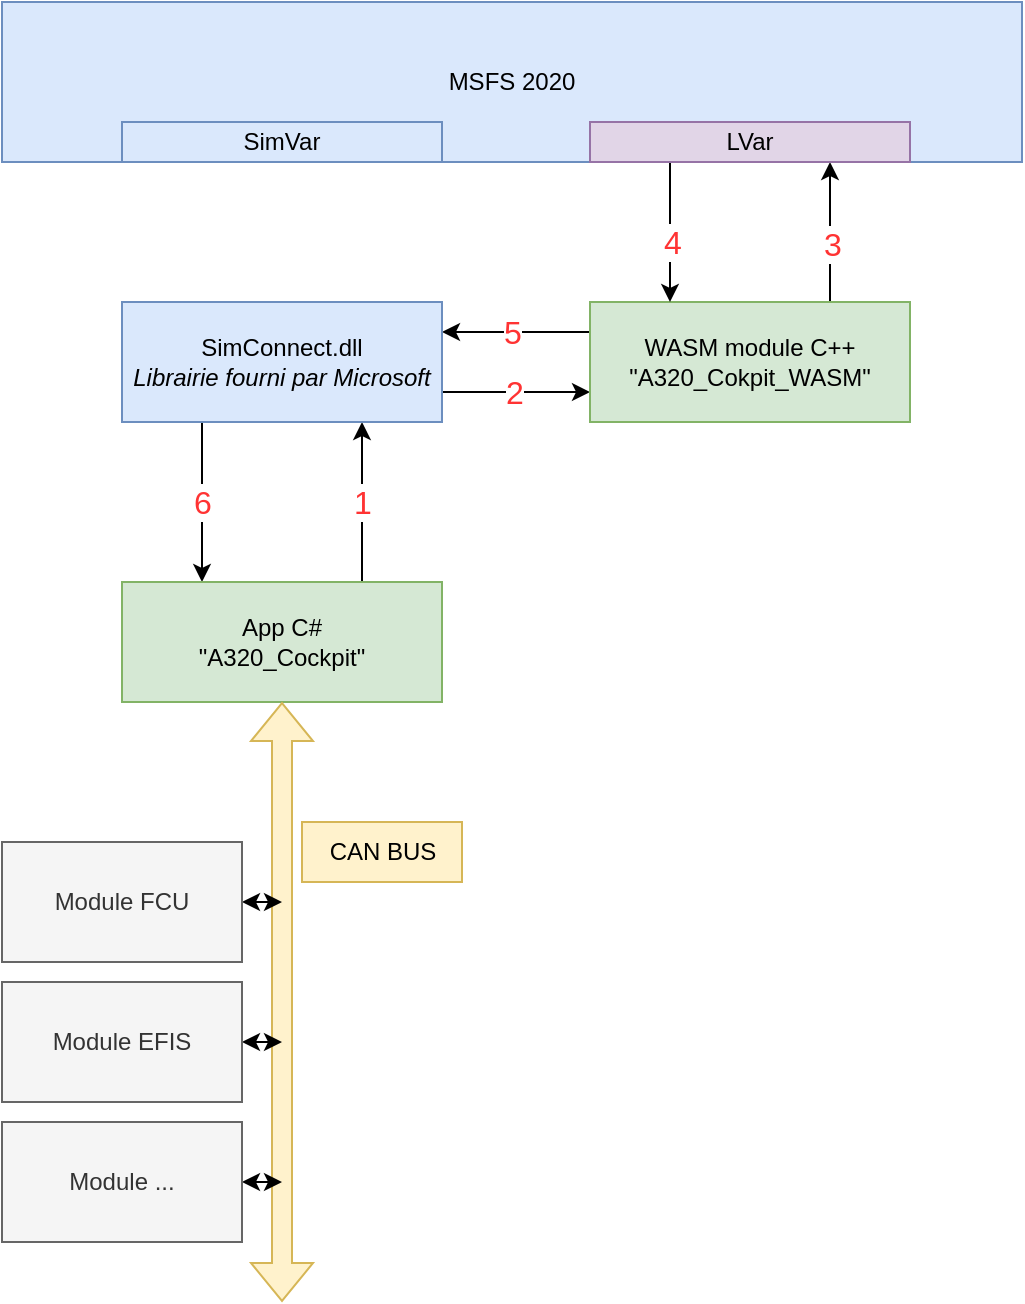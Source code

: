 <mxfile version="20.8.5" type="device"><diagram id="8S7ezao99LDPRGqu9Bz4" name="Page-1"><mxGraphModel dx="1214" dy="777" grid="1" gridSize="10" guides="1" tooltips="1" connect="1" arrows="1" fold="1" page="1" pageScale="1" pageWidth="827" pageHeight="1169" math="0" shadow="0"><root><mxCell id="0"/><mxCell id="1" parent="0"/><mxCell id="n3MNsSUm98va7HqY0NwP-1" value="MSFS 2020" style="rounded=0;whiteSpace=wrap;html=1;fillColor=#dae8fc;strokeColor=#6c8ebf;" parent="1" vertex="1"><mxGeometry x="120" y="190" width="510" height="80" as="geometry"/></mxCell><mxCell id="n3MNsSUm98va7HqY0NwP-8" style="edgeStyle=orthogonalEdgeStyle;rounded=0;orthogonalLoop=1;jettySize=auto;html=1;exitX=1;exitY=0.25;exitDx=0;exitDy=0;entryX=0;entryY=0.25;entryDx=0;entryDy=0;startArrow=classic;startFill=1;endArrow=none;endFill=0;" parent="1" source="n3MNsSUm98va7HqY0NwP-2" target="n3MNsSUm98va7HqY0NwP-3" edge="1"><mxGeometry relative="1" as="geometry"/></mxCell><mxCell id="n3MNsSUm98va7HqY0NwP-28" value="5" style="edgeLabel;html=1;align=center;verticalAlign=middle;resizable=0;points=[];fontSize=16;fontColor=#FF3333;" parent="n3MNsSUm98va7HqY0NwP-8" vertex="1" connectable="0"><mxGeometry x="0.243" relative="1" as="geometry"><mxPoint x="-11" as="offset"/></mxGeometry></mxCell><mxCell id="n3MNsSUm98va7HqY0NwP-9" style="edgeStyle=orthogonalEdgeStyle;rounded=0;orthogonalLoop=1;jettySize=auto;html=1;exitX=1;exitY=0.75;exitDx=0;exitDy=0;entryX=0;entryY=0.75;entryDx=0;entryDy=0;" parent="1" source="n3MNsSUm98va7HqY0NwP-2" target="n3MNsSUm98va7HqY0NwP-3" edge="1"><mxGeometry relative="1" as="geometry"/></mxCell><mxCell id="n3MNsSUm98va7HqY0NwP-26" value="2" style="edgeLabel;html=1;align=center;verticalAlign=middle;resizable=0;points=[];fontSize=16;fontColor=#FF3333;" parent="n3MNsSUm98va7HqY0NwP-9" vertex="1" connectable="0"><mxGeometry x="0.197" relative="1" as="geometry"><mxPoint x="-9" as="offset"/></mxGeometry></mxCell><mxCell id="n3MNsSUm98va7HqY0NwP-10" style="edgeStyle=orthogonalEdgeStyle;rounded=0;orthogonalLoop=1;jettySize=auto;html=1;exitX=0.75;exitY=1;exitDx=0;exitDy=0;entryX=0.75;entryY=0;entryDx=0;entryDy=0;startArrow=classic;startFill=1;endArrow=none;endFill=0;" parent="1" source="n3MNsSUm98va7HqY0NwP-2" target="n3MNsSUm98va7HqY0NwP-4" edge="1"><mxGeometry relative="1" as="geometry"/></mxCell><mxCell id="n3MNsSUm98va7HqY0NwP-22" value="1" style="edgeLabel;html=1;align=center;verticalAlign=middle;resizable=0;points=[];fontSize=16;fontColor=#FF3333;" parent="n3MNsSUm98va7HqY0NwP-10" vertex="1" connectable="0"><mxGeometry x="0.229" relative="1" as="geometry"><mxPoint y="-9" as="offset"/></mxGeometry></mxCell><mxCell id="n3MNsSUm98va7HqY0NwP-11" style="edgeStyle=orthogonalEdgeStyle;rounded=0;orthogonalLoop=1;jettySize=auto;html=1;exitX=0.25;exitY=1;exitDx=0;exitDy=0;entryX=0.25;entryY=0;entryDx=0;entryDy=0;" parent="1" source="n3MNsSUm98va7HqY0NwP-2" target="n3MNsSUm98va7HqY0NwP-4" edge="1"><mxGeometry relative="1" as="geometry"/></mxCell><mxCell id="n3MNsSUm98va7HqY0NwP-29" value="6" style="edgeLabel;html=1;align=center;verticalAlign=middle;resizable=0;points=[];fontSize=16;fontColor=#FF3333;" parent="n3MNsSUm98va7HqY0NwP-11" vertex="1" connectable="0"><mxGeometry x="-0.257" relative="1" as="geometry"><mxPoint y="10" as="offset"/></mxGeometry></mxCell><mxCell id="n3MNsSUm98va7HqY0NwP-2" value="SimConnect.dll&lt;br&gt;&lt;i&gt;Librairie fourni par Microsoft&lt;/i&gt;" style="rounded=0;whiteSpace=wrap;html=1;fillColor=#dae8fc;strokeColor=#6c8ebf;" parent="1" vertex="1"><mxGeometry x="180" y="340" width="160" height="60" as="geometry"/></mxCell><mxCell id="n3MNsSUm98va7HqY0NwP-17" style="edgeStyle=orthogonalEdgeStyle;rounded=0;orthogonalLoop=1;jettySize=auto;html=1;exitX=0.75;exitY=0;exitDx=0;exitDy=0;entryX=0.75;entryY=1;entryDx=0;entryDy=0;startArrow=none;startFill=0;endArrow=classic;endFill=1;" parent="1" source="n3MNsSUm98va7HqY0NwP-3" target="n3MNsSUm98va7HqY0NwP-15" edge="1"><mxGeometry relative="1" as="geometry"/></mxCell><mxCell id="n3MNsSUm98va7HqY0NwP-25" value="3" style="edgeLabel;html=1;align=center;verticalAlign=middle;resizable=0;points=[];fontSize=16;fontColor=#FF3333;" parent="n3MNsSUm98va7HqY0NwP-17" vertex="1" connectable="0"><mxGeometry x="0.274" y="-1" relative="1" as="geometry"><mxPoint y="15" as="offset"/></mxGeometry></mxCell><mxCell id="n3MNsSUm98va7HqY0NwP-3" value="WASM module C++&lt;br&gt;&quot;A320_Cokpit_WASM&quot;" style="rounded=0;whiteSpace=wrap;html=1;fillColor=#d5e8d4;strokeColor=#82b366;" parent="1" vertex="1"><mxGeometry x="414" y="340" width="160" height="60" as="geometry"/></mxCell><mxCell id="n3MNsSUm98va7HqY0NwP-4" value="App C#&lt;br&gt;&quot;A320_Cockpit&quot;" style="rounded=0;whiteSpace=wrap;html=1;fillColor=#d5e8d4;strokeColor=#82b366;" parent="1" vertex="1"><mxGeometry x="180" y="480" width="160" height="60" as="geometry"/></mxCell><mxCell id="n3MNsSUm98va7HqY0NwP-18" style="edgeStyle=orthogonalEdgeStyle;rounded=0;orthogonalLoop=1;jettySize=auto;html=1;exitX=0.25;exitY=1;exitDx=0;exitDy=0;entryX=0.25;entryY=0;entryDx=0;entryDy=0;startArrow=none;startFill=0;endArrow=classic;endFill=1;" parent="1" source="n3MNsSUm98va7HqY0NwP-15" target="n3MNsSUm98va7HqY0NwP-3" edge="1"><mxGeometry relative="1" as="geometry"/></mxCell><mxCell id="n3MNsSUm98va7HqY0NwP-27" value="4" style="edgeLabel;html=1;align=center;verticalAlign=middle;resizable=0;points=[];fontSize=16;fontColor=#FF3333;" parent="n3MNsSUm98va7HqY0NwP-18" vertex="1" connectable="0"><mxGeometry x="-0.192" y="1" relative="1" as="geometry"><mxPoint y="11" as="offset"/></mxGeometry></mxCell><mxCell id="n3MNsSUm98va7HqY0NwP-15" value="LVar" style="rounded=0;whiteSpace=wrap;html=1;fillColor=#e1d5e7;strokeColor=#9673a6;" parent="1" vertex="1"><mxGeometry x="414" y="250" width="160" height="20" as="geometry"/></mxCell><mxCell id="n3MNsSUm98va7HqY0NwP-19" value="SimVar" style="rounded=0;whiteSpace=wrap;html=1;fillColor=#dae8fc;strokeColor=#6c8ebf;" parent="1" vertex="1"><mxGeometry x="180" y="250" width="160" height="20" as="geometry"/></mxCell><mxCell id="D7pl-UDmRu90GAfd6mC7-2" value="" style="shape=flexArrow;endArrow=classic;startArrow=classic;html=1;rounded=0;entryX=0.5;entryY=1;entryDx=0;entryDy=0;fillColor=#fff2cc;strokeColor=#d6b656;" edge="1" parent="1" target="n3MNsSUm98va7HqY0NwP-4"><mxGeometry width="100" height="100" relative="1" as="geometry"><mxPoint x="260" y="840" as="sourcePoint"/><mxPoint x="270" y="590" as="targetPoint"/></mxGeometry></mxCell><mxCell id="D7pl-UDmRu90GAfd6mC7-11" style="edgeStyle=orthogonalEdgeStyle;rounded=0;orthogonalLoop=1;jettySize=auto;html=1;startArrow=classic;startFill=1;" edge="1" parent="1" source="D7pl-UDmRu90GAfd6mC7-4"><mxGeometry relative="1" as="geometry"><mxPoint x="260" y="640" as="targetPoint"/></mxGeometry></mxCell><mxCell id="D7pl-UDmRu90GAfd6mC7-4" value="Module FCU" style="rounded=0;whiteSpace=wrap;html=1;fillColor=#f5f5f5;fontColor=#333333;strokeColor=#666666;" vertex="1" parent="1"><mxGeometry x="120" y="610" width="120" height="60" as="geometry"/></mxCell><mxCell id="D7pl-UDmRu90GAfd6mC7-12" style="edgeStyle=orthogonalEdgeStyle;rounded=0;orthogonalLoop=1;jettySize=auto;html=1;startArrow=classic;startFill=1;" edge="1" parent="1" source="D7pl-UDmRu90GAfd6mC7-5"><mxGeometry relative="1" as="geometry"><mxPoint x="260" y="710" as="targetPoint"/></mxGeometry></mxCell><mxCell id="D7pl-UDmRu90GAfd6mC7-5" value="Module EFIS" style="rounded=0;whiteSpace=wrap;html=1;fillColor=#f5f5f5;fontColor=#333333;strokeColor=#666666;" vertex="1" parent="1"><mxGeometry x="120" y="680" width="120" height="60" as="geometry"/></mxCell><mxCell id="D7pl-UDmRu90GAfd6mC7-13" style="edgeStyle=orthogonalEdgeStyle;rounded=0;orthogonalLoop=1;jettySize=auto;html=1;startArrow=classic;startFill=1;" edge="1" parent="1" source="D7pl-UDmRu90GAfd6mC7-6"><mxGeometry relative="1" as="geometry"><mxPoint x="260" y="780" as="targetPoint"/></mxGeometry></mxCell><mxCell id="D7pl-UDmRu90GAfd6mC7-6" value="Module ..." style="rounded=0;whiteSpace=wrap;html=1;fillColor=#f5f5f5;fontColor=#333333;strokeColor=#666666;" vertex="1" parent="1"><mxGeometry x="120" y="750" width="120" height="60" as="geometry"/></mxCell><mxCell id="D7pl-UDmRu90GAfd6mC7-14" value="CAN BUS" style="text;html=1;align=center;verticalAlign=middle;resizable=0;points=[];autosize=1;strokeColor=#d6b656;fillColor=#fff2cc;" vertex="1" parent="1"><mxGeometry x="270" y="600" width="80" height="30" as="geometry"/></mxCell></root></mxGraphModel></diagram></mxfile>